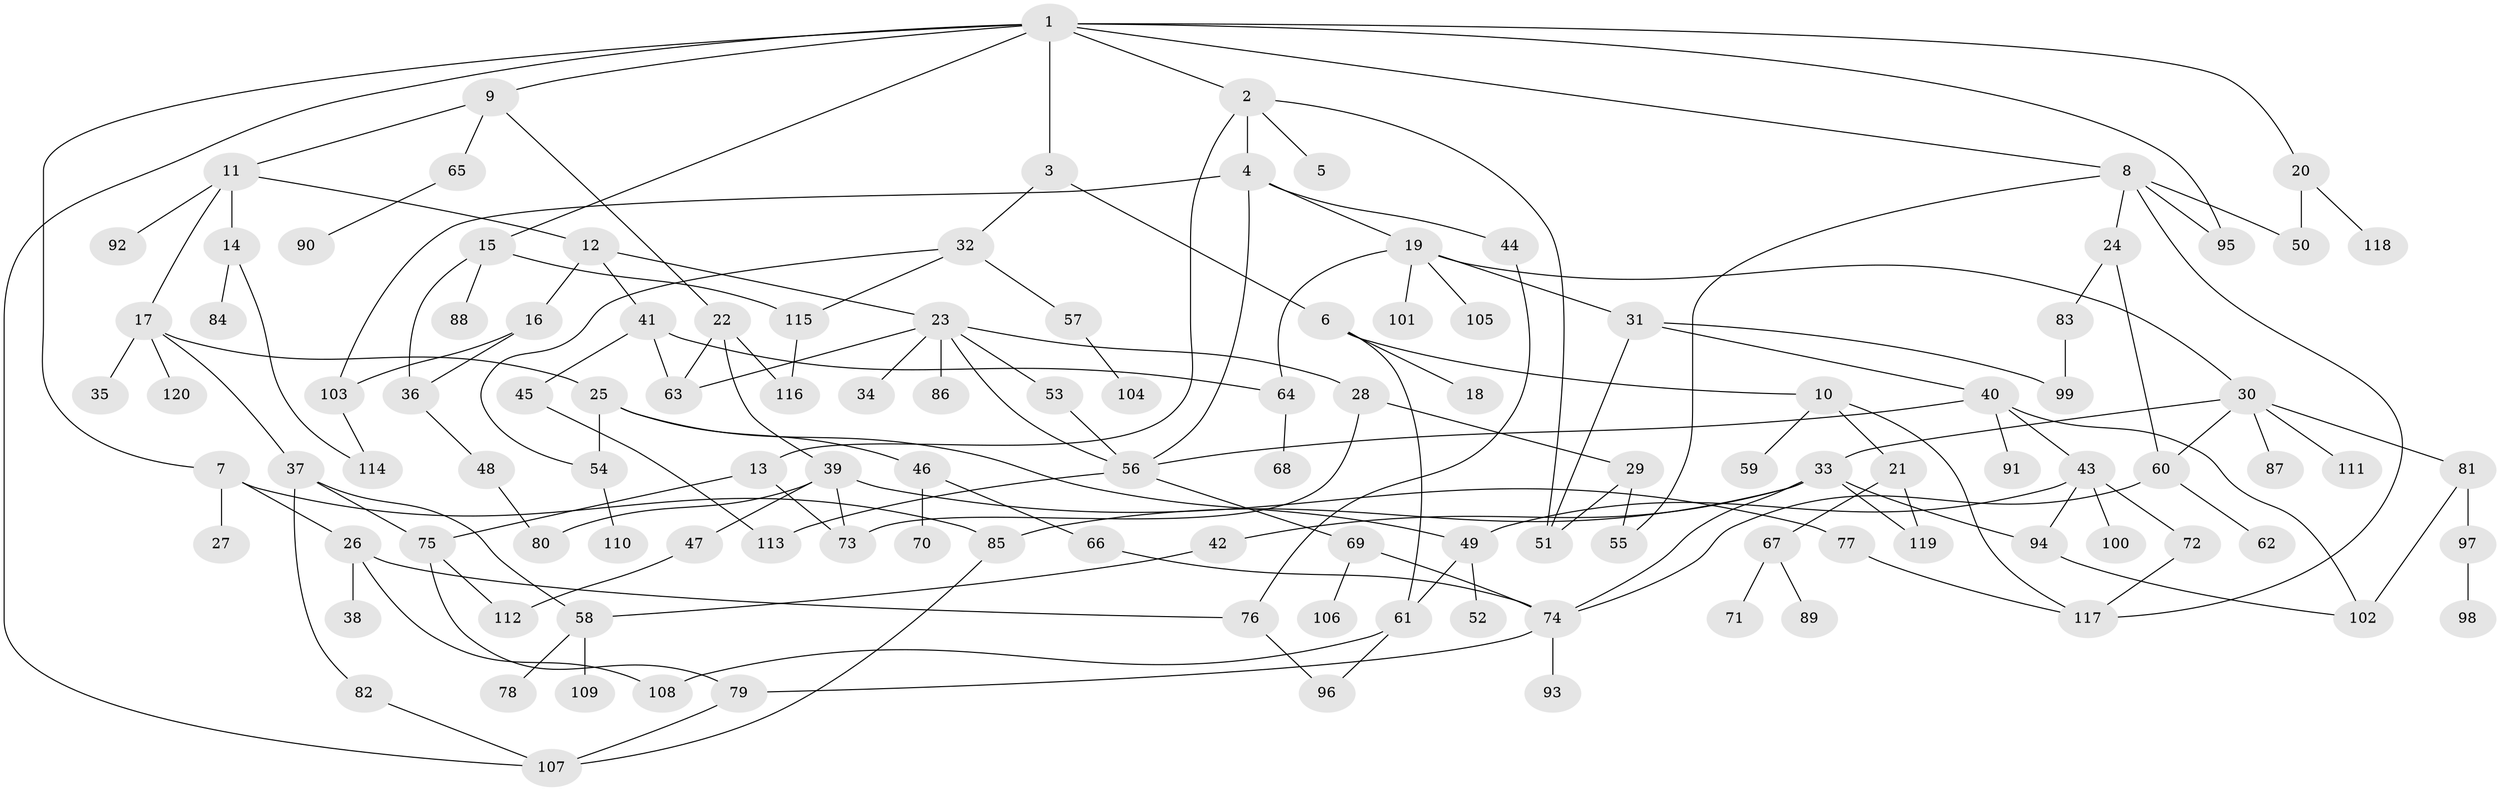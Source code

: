// coarse degree distribution, {12: 0.012048192771084338, 3: 0.13253012048192772, 9: 0.012048192771084338, 1: 0.27710843373493976, 6: 0.03614457831325301, 4: 0.1686746987951807, 8: 0.03614457831325301, 2: 0.24096385542168675, 7: 0.03614457831325301, 5: 0.04819277108433735}
// Generated by graph-tools (version 1.1) at 2025/51/02/27/25 19:51:41]
// undirected, 120 vertices, 165 edges
graph export_dot {
graph [start="1"]
  node [color=gray90,style=filled];
  1;
  2;
  3;
  4;
  5;
  6;
  7;
  8;
  9;
  10;
  11;
  12;
  13;
  14;
  15;
  16;
  17;
  18;
  19;
  20;
  21;
  22;
  23;
  24;
  25;
  26;
  27;
  28;
  29;
  30;
  31;
  32;
  33;
  34;
  35;
  36;
  37;
  38;
  39;
  40;
  41;
  42;
  43;
  44;
  45;
  46;
  47;
  48;
  49;
  50;
  51;
  52;
  53;
  54;
  55;
  56;
  57;
  58;
  59;
  60;
  61;
  62;
  63;
  64;
  65;
  66;
  67;
  68;
  69;
  70;
  71;
  72;
  73;
  74;
  75;
  76;
  77;
  78;
  79;
  80;
  81;
  82;
  83;
  84;
  85;
  86;
  87;
  88;
  89;
  90;
  91;
  92;
  93;
  94;
  95;
  96;
  97;
  98;
  99;
  100;
  101;
  102;
  103;
  104;
  105;
  106;
  107;
  108;
  109;
  110;
  111;
  112;
  113;
  114;
  115;
  116;
  117;
  118;
  119;
  120;
  1 -- 2;
  1 -- 3;
  1 -- 7;
  1 -- 8;
  1 -- 9;
  1 -- 15;
  1 -- 20;
  1 -- 95;
  1 -- 107;
  2 -- 4;
  2 -- 5;
  2 -- 13;
  2 -- 51;
  3 -- 6;
  3 -- 32;
  4 -- 19;
  4 -- 44;
  4 -- 103;
  4 -- 56;
  6 -- 10;
  6 -- 18;
  6 -- 61;
  7 -- 26;
  7 -- 27;
  7 -- 85;
  8 -- 24;
  8 -- 50;
  8 -- 117;
  8 -- 95;
  8 -- 55;
  9 -- 11;
  9 -- 22;
  9 -- 65;
  10 -- 21;
  10 -- 59;
  10 -- 117;
  11 -- 12;
  11 -- 14;
  11 -- 17;
  11 -- 92;
  12 -- 16;
  12 -- 23;
  12 -- 41;
  13 -- 75;
  13 -- 73;
  14 -- 84;
  14 -- 114;
  15 -- 36;
  15 -- 88;
  15 -- 115;
  16 -- 103;
  16 -- 36;
  17 -- 25;
  17 -- 35;
  17 -- 37;
  17 -- 120;
  19 -- 30;
  19 -- 31;
  19 -- 64;
  19 -- 101;
  19 -- 105;
  20 -- 118;
  20 -- 50;
  21 -- 67;
  21 -- 119;
  22 -- 39;
  22 -- 63;
  22 -- 116;
  23 -- 28;
  23 -- 34;
  23 -- 53;
  23 -- 86;
  23 -- 63;
  23 -- 56;
  24 -- 83;
  24 -- 60;
  25 -- 46;
  25 -- 54;
  25 -- 49;
  26 -- 38;
  26 -- 76;
  26 -- 108;
  28 -- 29;
  28 -- 73;
  29 -- 55;
  29 -- 51;
  30 -- 33;
  30 -- 60;
  30 -- 81;
  30 -- 87;
  30 -- 111;
  31 -- 40;
  31 -- 99;
  31 -- 51;
  32 -- 54;
  32 -- 57;
  32 -- 115;
  33 -- 42;
  33 -- 85;
  33 -- 94;
  33 -- 119;
  33 -- 74;
  36 -- 48;
  37 -- 82;
  37 -- 75;
  37 -- 58;
  39 -- 47;
  39 -- 73;
  39 -- 77;
  39 -- 80;
  40 -- 43;
  40 -- 56;
  40 -- 91;
  40 -- 102;
  41 -- 45;
  41 -- 63;
  41 -- 64;
  42 -- 58;
  43 -- 49;
  43 -- 72;
  43 -- 100;
  43 -- 94;
  44 -- 76;
  45 -- 113;
  46 -- 66;
  46 -- 70;
  47 -- 112;
  48 -- 80;
  49 -- 52;
  49 -- 61;
  53 -- 56;
  54 -- 110;
  56 -- 69;
  56 -- 113;
  57 -- 104;
  58 -- 78;
  58 -- 109;
  60 -- 62;
  60 -- 74;
  61 -- 96;
  61 -- 108;
  64 -- 68;
  65 -- 90;
  66 -- 74;
  67 -- 71;
  67 -- 89;
  69 -- 106;
  69 -- 74;
  72 -- 117;
  74 -- 79;
  74 -- 93;
  75 -- 79;
  75 -- 112;
  76 -- 96;
  77 -- 117;
  79 -- 107;
  81 -- 97;
  81 -- 102;
  82 -- 107;
  83 -- 99;
  85 -- 107;
  94 -- 102;
  97 -- 98;
  103 -- 114;
  115 -- 116;
}
